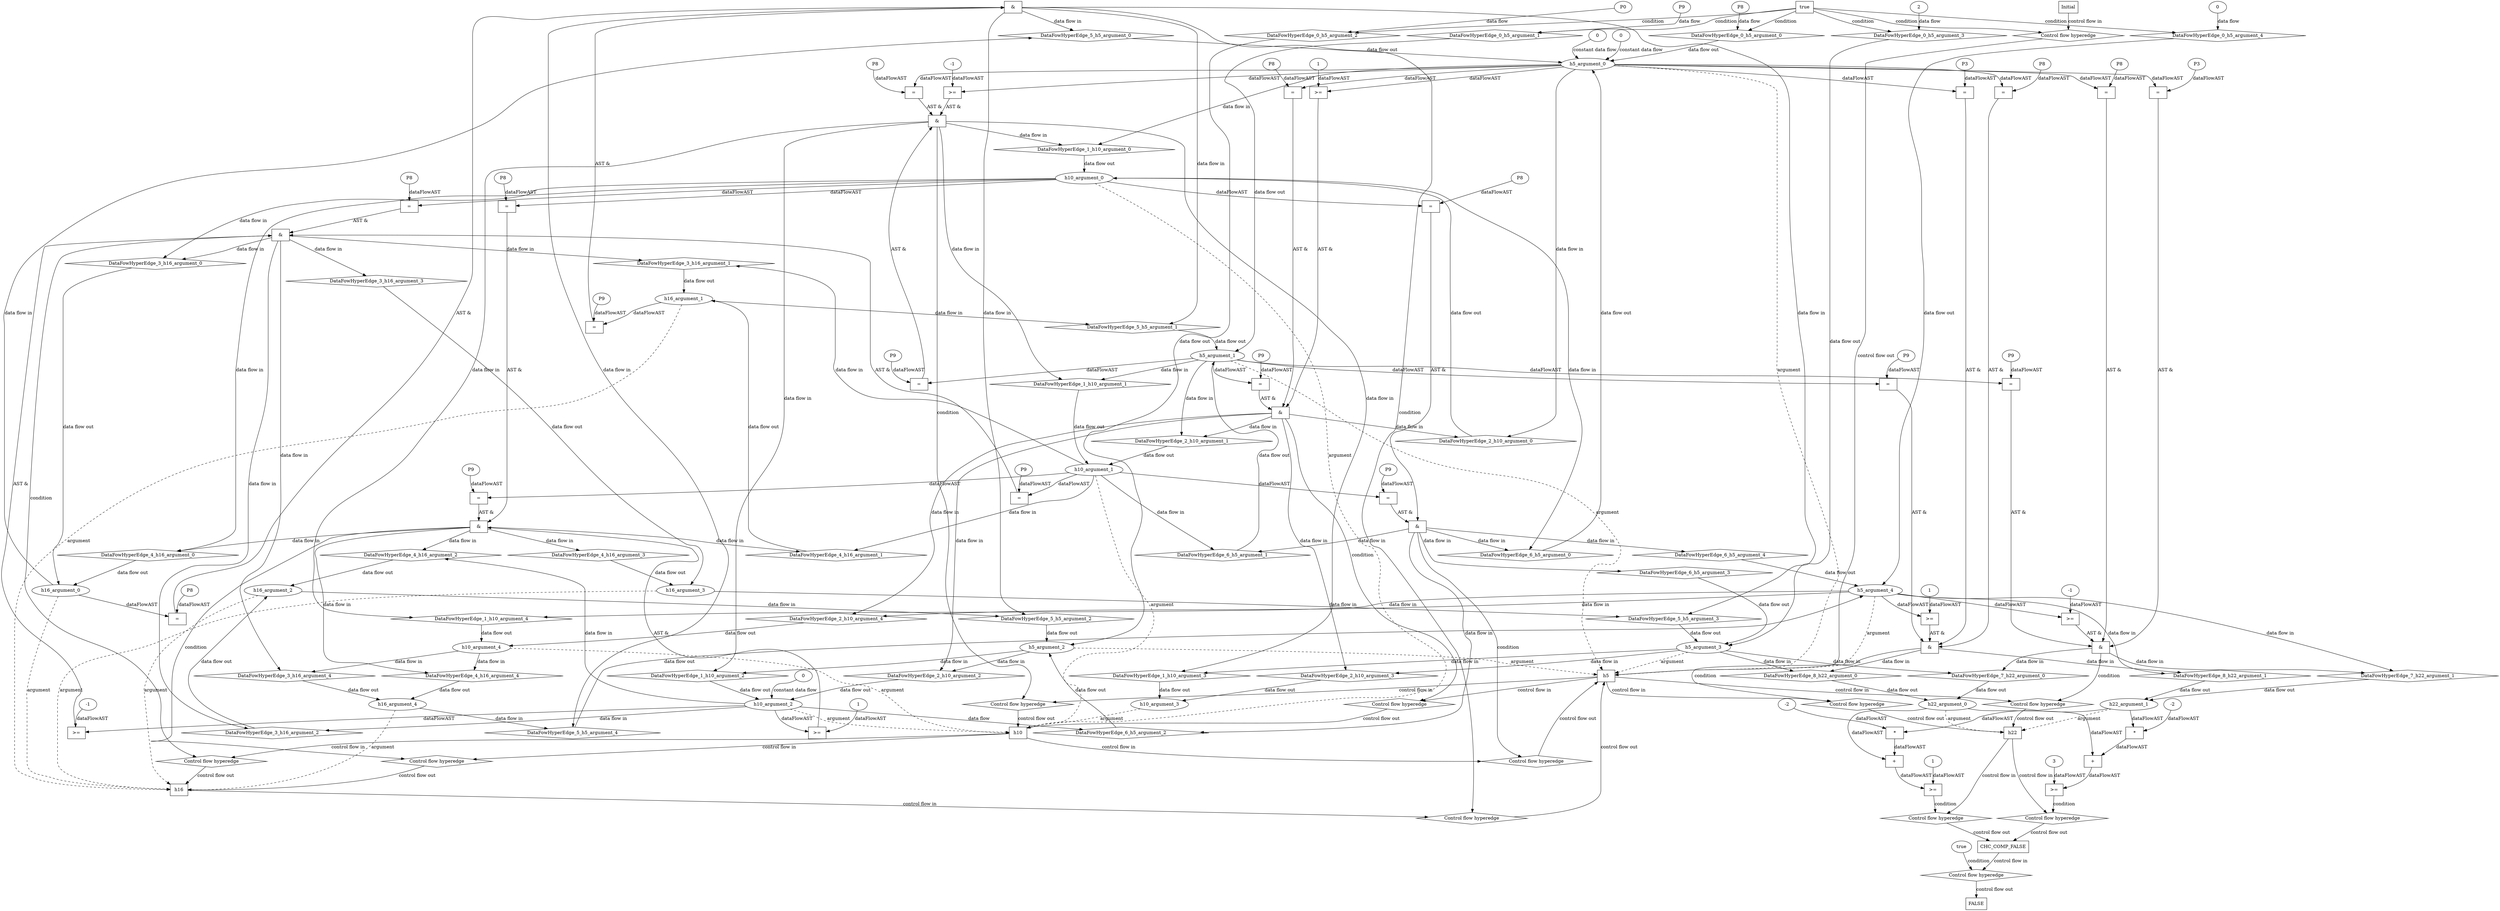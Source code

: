 digraph dag {
"CHC_COMP_FALSE" [label="CHC_COMP_FALSE" nodeName="CHC_COMP_FALSE" class=cfn  shape="rect"];
"h10" [label="h10" nodeName="h10" class=cfn  shape="rect"];
"h16" [label="h16" nodeName="h16" class=cfn  shape="rect"];
"h22" [label="h22" nodeName="h22" class=cfn  shape="rect"];
"h5" [label="h5" nodeName="h5" class=cfn  shape="rect"];
FALSE [label="FALSE" nodeName=FALSE class=cfn  shape="rect"];
Initial [label="Initial" nodeName=Initial class=cfn  shape="rect"];
ControlFowHyperEdge_0 [label="Control flow hyperedge" nodeName=ControlFowHyperEdge_0 class=controlFlowHyperEdge shape="diamond"];
"Initial" -> ControlFowHyperEdge_0 [label="control flow in"]
ControlFowHyperEdge_0 -> "h5" [label="control flow out"]
ControlFowHyperEdge_1 [label="Control flow hyperedge" nodeName=ControlFowHyperEdge_1 class=controlFlowHyperEdge shape="diamond"];
"h5" -> ControlFowHyperEdge_1 [label="control flow in"]
ControlFowHyperEdge_1 -> "h10" [label="control flow out"]
ControlFowHyperEdge_2 [label="Control flow hyperedge" nodeName=ControlFowHyperEdge_2 class=controlFlowHyperEdge shape="diamond"];
"h5" -> ControlFowHyperEdge_2 [label="control flow in"]
ControlFowHyperEdge_2 -> "h10" [label="control flow out"]
ControlFowHyperEdge_3 [label="Control flow hyperedge" nodeName=ControlFowHyperEdge_3 class=controlFlowHyperEdge shape="diamond"];
"h10" -> ControlFowHyperEdge_3 [label="control flow in"]
ControlFowHyperEdge_3 -> "h16" [label="control flow out"]
ControlFowHyperEdge_4 [label="Control flow hyperedge" nodeName=ControlFowHyperEdge_4 class=controlFlowHyperEdge shape="diamond"];
"h10" -> ControlFowHyperEdge_4 [label="control flow in"]
ControlFowHyperEdge_4 -> "h16" [label="control flow out"]
ControlFowHyperEdge_5 [label="Control flow hyperedge" nodeName=ControlFowHyperEdge_5 class=controlFlowHyperEdge shape="diamond"];
"h16" -> ControlFowHyperEdge_5 [label="control flow in"]
ControlFowHyperEdge_5 -> "h5" [label="control flow out"]
ControlFowHyperEdge_6 [label="Control flow hyperedge" nodeName=ControlFowHyperEdge_6 class=controlFlowHyperEdge shape="diamond"];
"h10" -> ControlFowHyperEdge_6 [label="control flow in"]
ControlFowHyperEdge_6 -> "h5" [label="control flow out"]
ControlFowHyperEdge_7 [label="Control flow hyperedge" nodeName=ControlFowHyperEdge_7 class=controlFlowHyperEdge shape="diamond"];
"h5" -> ControlFowHyperEdge_7 [label="control flow in"]
ControlFowHyperEdge_7 -> "h22" [label="control flow out"]
ControlFowHyperEdge_8 [label="Control flow hyperedge" nodeName=ControlFowHyperEdge_8 class=controlFlowHyperEdge shape="diamond"];
"h5" -> ControlFowHyperEdge_8 [label="control flow in"]
ControlFowHyperEdge_8 -> "h22" [label="control flow out"]
ControlFowHyperEdge_9 [label="Control flow hyperedge" nodeName=ControlFowHyperEdge_9 class=controlFlowHyperEdge shape="diamond"];
"h22" -> ControlFowHyperEdge_9 [label="control flow in"]
ControlFowHyperEdge_9 -> "CHC_COMP_FALSE" [label="control flow out"]
ControlFowHyperEdge_10 [label="Control flow hyperedge" nodeName=ControlFowHyperEdge_10 class=controlFlowHyperEdge shape="diamond"];
"h22" -> ControlFowHyperEdge_10 [label="control flow in"]
ControlFowHyperEdge_10 -> "CHC_COMP_FALSE" [label="control flow out"]
ControlFowHyperEdge_11 [label="Control flow hyperedge" nodeName=ControlFowHyperEdge_11 class=controlFlowHyperEdge shape="diamond"];
"CHC_COMP_FALSE" -> ControlFowHyperEdge_11 [label="control flow in"]
ControlFowHyperEdge_11 -> "FALSE" [label="control flow out"]
"h5_argument_0" [label="h5_argument_0" nodeName=argument0 class=argument  head="h5" shape="oval"];
"h5_argument_0" -> "h5"[label="argument" style="dashed"]
"h5_argument_1" [label="h5_argument_1" nodeName=argument1 class=argument  head="h5" shape="oval"];
"h5_argument_1" -> "h5"[label="argument" style="dashed"]
"h5_argument_2" [label="h5_argument_2" nodeName=argument2 class=argument  head="h5" shape="oval"];
"h5_argument_2" -> "h5"[label="argument" style="dashed"]
"h5_argument_3" [label="h5_argument_3" nodeName=argument3 class=argument  head="h5" shape="oval"];
"h5_argument_3" -> "h5"[label="argument" style="dashed"]
"h5_argument_4" [label="h5_argument_4" nodeName=argument4 class=argument  head="h5" shape="oval"];
"h5_argument_4" -> "h5"[label="argument" style="dashed"]
"h10_argument_0" [label="h10_argument_0" nodeName=argument0 class=argument  head="h10" shape="oval"];
"h10_argument_0" -> "h10"[label="argument" style="dashed"]
"h10_argument_1" [label="h10_argument_1" nodeName=argument1 class=argument  head="h10" shape="oval"];
"h10_argument_1" -> "h10"[label="argument" style="dashed"]
"h10_argument_2" [label="h10_argument_2" nodeName=argument2 class=argument  head="h10" shape="oval"];
"h10_argument_2" -> "h10"[label="argument" style="dashed"]
"h10_argument_3" [label="h10_argument_3" nodeName=argument3 class=argument  head="h10" shape="oval"];
"h10_argument_3" -> "h10"[label="argument" style="dashed"]
"h10_argument_4" [label="h10_argument_4" nodeName=argument4 class=argument  head="h10" shape="oval"];
"h10_argument_4" -> "h10"[label="argument" style="dashed"]
"h16_argument_0" [label="h16_argument_0" nodeName=argument0 class=argument  head="h16" shape="oval"];
"h16_argument_0" -> "h16"[label="argument" style="dashed"]
"h16_argument_1" [label="h16_argument_1" nodeName=argument1 class=argument  head="h16" shape="oval"];
"h16_argument_1" -> "h16"[label="argument" style="dashed"]
"h16_argument_2" [label="h16_argument_2" nodeName=argument2 class=argument  head="h16" shape="oval"];
"h16_argument_2" -> "h16"[label="argument" style="dashed"]
"h16_argument_3" [label="h16_argument_3" nodeName=argument3 class=argument  head="h16" shape="oval"];
"h16_argument_3" -> "h16"[label="argument" style="dashed"]
"h16_argument_4" [label="h16_argument_4" nodeName=argument4 class=argument  head="h16" shape="oval"];
"h16_argument_4" -> "h16"[label="argument" style="dashed"]
"h22_argument_0" [label="h22_argument_0" nodeName=argument0 class=argument  head="h22" shape="oval"];
"h22_argument_0" -> "h22"[label="argument" style="dashed"]
"h22_argument_1" [label="h22_argument_1" nodeName=argument1 class=argument  head="h22" shape="oval"];
"h22_argument_1" -> "h22"[label="argument" style="dashed"]

"true_0" [label="true" nodeName="true_0" class=true shape="rect"];
"true_0" -> "ControlFowHyperEdge_0" [label="condition"];
"xxxh5___Initial_0xxxdataFlow_0_node_0" [label="2" nodeName="xxxh5___Initial_0xxxdataFlow_0_node_0" class=Literal ];

"xxxh5___Initial_0xxxdataFlow_0_node_0" -> "DataFowHyperEdge_0_h5_argument_3" [label="data flow"];
"xxxh5___Initial_0xxxdataFlow1_node_0" [label="P9" nodeName="xxxh5___Initial_0xxxdataFlow1_node_0" class=Constant ];

"xxxh5___Initial_0xxxdataFlow1_node_0" -> "DataFowHyperEdge_0_h5_argument_1" [label="data flow"];
"xxxh5___Initial_0xxxdataFlow2_node_0" [label="P8" nodeName="xxxh5___Initial_0xxxdataFlow2_node_0" class=Constant ];

"xxxh5___Initial_0xxxdataFlow2_node_0" -> "DataFowHyperEdge_0_h5_argument_0" [label="data flow"];
"xxxh5___Initial_0xxxdataFlow3_node_0" [label="0" nodeName="xxxh5___Initial_0xxxdataFlow3_node_0" class=Literal ];

"xxxh5___Initial_0xxxdataFlow3_node_0" -> "DataFowHyperEdge_0_h5_argument_4" [label="data flow"];
"xxxh5___Initial_0xxxdataFlow4_node_0" [label="P0" nodeName="xxxh5___Initial_0xxxdataFlow4_node_0" class=Constant ];

"xxxh5___Initial_0xxxdataFlow4_node_0" -> "DataFowHyperEdge_0_h5_argument_2" [label="data flow"];
"xxxh10___h5_1xxx_and" [label="&" nodeName="xxxh10___h5_1xxx_and" class=Operator shape="rect"];
"xxxh10___h5_1xxxguard_0_node_0" [label=">=" nodeName="xxxh10___h5_1xxxguard_0_node_0" class=Operator  shape="rect"];
"xxxh10___h5_1xxxguard_0_node_1" [label="-1" nodeName="xxxh10___h5_1xxxguard_0_node_1" class=Literal ];
"xxxh10___h5_1xxxguard_0_node_1" -> "xxxh10___h5_1xxxguard_0_node_0"[label="dataFlowAST"]
"h5_argument_0" -> "xxxh10___h5_1xxxguard_0_node_0"[label="dataFlowAST"]

"xxxh10___h5_1xxxguard_0_node_0" -> "xxxh10___h5_1xxx_and" [label="AST &"];
"xxxh10___h5_1xxxguard1_node_0" [label="=" nodeName="xxxh10___h5_1xxxguard1_node_0" class=Operator  shape="rect"];
"xxxh10___h5_1xxxguard1_node_1" [label="P8" nodeName="xxxh10___h5_1xxxguard1_node_1" class=Constant ];
"xxxh10___h5_1xxxguard1_node_1" -> "xxxh10___h5_1xxxguard1_node_0"[label="dataFlowAST"]
"h5_argument_0" -> "xxxh10___h5_1xxxguard1_node_0"[label="dataFlowAST"]

"xxxh10___h5_1xxxguard1_node_0" -> "xxxh10___h5_1xxx_and" [label="AST &"];
"xxxh10___h5_1xxxguard2_node_0" [label="=" nodeName="xxxh10___h5_1xxxguard2_node_0" class=Operator  shape="rect"];
"xxxh10___h5_1xxxguard2_node_1" [label="P9" nodeName="xxxh10___h5_1xxxguard2_node_1" class=Constant ];
"xxxh10___h5_1xxxguard2_node_1" -> "xxxh10___h5_1xxxguard2_node_0"[label="dataFlowAST"]
"h5_argument_1" -> "xxxh10___h5_1xxxguard2_node_0"[label="dataFlowAST"]

"xxxh10___h5_1xxxguard2_node_0" -> "xxxh10___h5_1xxx_and" [label="AST &"];
"xxxh10___h5_1xxx_and" -> "ControlFowHyperEdge_1" [label="condition"];
"xxxh10___h5_2xxx_and" [label="&" nodeName="xxxh10___h5_2xxx_and" class=Operator shape="rect"];
"xxxh10___h5_2xxxguard_0_node_0" [label=">=" nodeName="xxxh10___h5_2xxxguard_0_node_0" class=Operator  shape="rect"];
"xxxh10___h5_2xxxguard_0_node_2" [label="1" nodeName="xxxh10___h5_2xxxguard_0_node_2" class=Literal ];
"h5_argument_0" -> "xxxh10___h5_2xxxguard_0_node_0"[label="dataFlowAST"]
"xxxh10___h5_2xxxguard_0_node_2" -> "xxxh10___h5_2xxxguard_0_node_0"[label="dataFlowAST"]

"xxxh10___h5_2xxxguard_0_node_0" -> "xxxh10___h5_2xxx_and" [label="AST &"];
"xxxh10___h5_2xxxguard1_node_0" [label="=" nodeName="xxxh10___h5_2xxxguard1_node_0" class=Operator  shape="rect"];
"xxxh10___h5_2xxxguard1_node_1" [label="P8" nodeName="xxxh10___h5_2xxxguard1_node_1" class=Constant ];
"xxxh10___h5_2xxxguard1_node_1" -> "xxxh10___h5_2xxxguard1_node_0"[label="dataFlowAST"]
"h5_argument_0" -> "xxxh10___h5_2xxxguard1_node_0"[label="dataFlowAST"]

"xxxh10___h5_2xxxguard1_node_0" -> "xxxh10___h5_2xxx_and" [label="AST &"];
"xxxh10___h5_2xxxguard2_node_0" [label="=" nodeName="xxxh10___h5_2xxxguard2_node_0" class=Operator  shape="rect"];
"xxxh10___h5_2xxxguard2_node_1" [label="P9" nodeName="xxxh10___h5_2xxxguard2_node_1" class=Constant ];
"xxxh10___h5_2xxxguard2_node_1" -> "xxxh10___h5_2xxxguard2_node_0"[label="dataFlowAST"]
"h5_argument_1" -> "xxxh10___h5_2xxxguard2_node_0"[label="dataFlowAST"]

"xxxh10___h5_2xxxguard2_node_0" -> "xxxh10___h5_2xxx_and" [label="AST &"];
"xxxh10___h5_2xxx_and" -> "ControlFowHyperEdge_2" [label="condition"];
"xxxh16___h10_3xxx_and" [label="&" nodeName="xxxh16___h10_3xxx_and" class=Operator shape="rect"];
"xxxh16___h10_3xxxguard_0_node_0" [label=">=" nodeName="xxxh16___h10_3xxxguard_0_node_0" class=Operator  shape="rect"];
"xxxh16___h10_3xxxguard_0_node_1" [label="-1" nodeName="xxxh16___h10_3xxxguard_0_node_1" class=Literal ];
"xxxh16___h10_3xxxguard_0_node_1" -> "xxxh16___h10_3xxxguard_0_node_0"[label="dataFlowAST"]
"h10_argument_2" -> "xxxh16___h10_3xxxguard_0_node_0"[label="dataFlowAST"]

"xxxh16___h10_3xxxguard_0_node_0" -> "xxxh16___h10_3xxx_and" [label="AST &"];
"xxxh16___h10_3xxxguard1_node_0" [label="=" nodeName="xxxh16___h10_3xxxguard1_node_0" class=Operator  shape="rect"];
"xxxh16___h10_3xxxguard1_node_1" [label="P8" nodeName="xxxh16___h10_3xxxguard1_node_1" class=Constant ];
"xxxh16___h10_3xxxguard1_node_1" -> "xxxh16___h10_3xxxguard1_node_0"[label="dataFlowAST"]
"h10_argument_0" -> "xxxh16___h10_3xxxguard1_node_0"[label="dataFlowAST"]

"xxxh16___h10_3xxxguard1_node_0" -> "xxxh16___h10_3xxx_and" [label="AST &"];
"xxxh16___h10_3xxxguard2_node_0" [label="=" nodeName="xxxh16___h10_3xxxguard2_node_0" class=Operator  shape="rect"];
"xxxh16___h10_3xxxguard2_node_1" [label="P9" nodeName="xxxh16___h10_3xxxguard2_node_1" class=Constant ];
"xxxh16___h10_3xxxguard2_node_1" -> "xxxh16___h10_3xxxguard2_node_0"[label="dataFlowAST"]
"h10_argument_1" -> "xxxh16___h10_3xxxguard2_node_0"[label="dataFlowAST"]

"xxxh16___h10_3xxxguard2_node_0" -> "xxxh16___h10_3xxx_and" [label="AST &"];
"xxxh16___h10_3xxx_and" -> "ControlFowHyperEdge_3" [label="condition"];
"xxxh16___h10_4xxx_and" [label="&" nodeName="xxxh16___h10_4xxx_and" class=Operator shape="rect"];
"xxxh16___h10_4xxxguard_0_node_0" [label=">=" nodeName="xxxh16___h10_4xxxguard_0_node_0" class=Operator  shape="rect"];
"xxxh16___h10_4xxxguard_0_node_2" [label="1" nodeName="xxxh16___h10_4xxxguard_0_node_2" class=Literal ];
"h10_argument_2" -> "xxxh16___h10_4xxxguard_0_node_0"[label="dataFlowAST"]
"xxxh16___h10_4xxxguard_0_node_2" -> "xxxh16___h10_4xxxguard_0_node_0"[label="dataFlowAST"]

"xxxh16___h10_4xxxguard_0_node_0" -> "xxxh16___h10_4xxx_and" [label="AST &"];
"xxxh16___h10_4xxxguard1_node_0" [label="=" nodeName="xxxh16___h10_4xxxguard1_node_0" class=Operator  shape="rect"];
"xxxh16___h10_4xxxguard1_node_1" [label="P8" nodeName="xxxh16___h10_4xxxguard1_node_1" class=Constant ];
"xxxh16___h10_4xxxguard1_node_1" -> "xxxh16___h10_4xxxguard1_node_0"[label="dataFlowAST"]
"h10_argument_0" -> "xxxh16___h10_4xxxguard1_node_0"[label="dataFlowAST"]

"xxxh16___h10_4xxxguard1_node_0" -> "xxxh16___h10_4xxx_and" [label="AST &"];
"xxxh16___h10_4xxxguard2_node_0" [label="=" nodeName="xxxh16___h10_4xxxguard2_node_0" class=Operator  shape="rect"];
"xxxh16___h10_4xxxguard2_node_1" [label="P9" nodeName="xxxh16___h10_4xxxguard2_node_1" class=Constant ];
"xxxh16___h10_4xxxguard2_node_1" -> "xxxh16___h10_4xxxguard2_node_0"[label="dataFlowAST"]
"h10_argument_1" -> "xxxh16___h10_4xxxguard2_node_0"[label="dataFlowAST"]

"xxxh16___h10_4xxxguard2_node_0" -> "xxxh16___h10_4xxx_and" [label="AST &"];
"xxxh16___h10_4xxx_and" -> "ControlFowHyperEdge_4" [label="condition"];
"xxxh5___h16_5xxx_and" [label="&" nodeName="xxxh5___h16_5xxx_and" class=Operator shape="rect"];
"xxxh5___h16_5xxxguard_0_node_0" [label="=" nodeName="xxxh5___h16_5xxxguard_0_node_0" class=Operator  shape="rect"];
"xxxh5___h16_5xxxguard_0_node_1" [label="P8" nodeName="xxxh5___h16_5xxxguard_0_node_1" class=Constant ];
"xxxh5___h16_5xxxguard_0_node_1" -> "xxxh5___h16_5xxxguard_0_node_0"[label="dataFlowAST"]
"h16_argument_0" -> "xxxh5___h16_5xxxguard_0_node_0"[label="dataFlowAST"]

"xxxh5___h16_5xxxguard_0_node_0" -> "xxxh5___h16_5xxx_and" [label="AST &"];
"xxxh5___h16_5xxxguard1_node_0" [label="=" nodeName="xxxh5___h16_5xxxguard1_node_0" class=Operator  shape="rect"];
"xxxh5___h16_5xxxguard1_node_1" [label="P9" nodeName="xxxh5___h16_5xxxguard1_node_1" class=Constant ];
"xxxh5___h16_5xxxguard1_node_1" -> "xxxh5___h16_5xxxguard1_node_0"[label="dataFlowAST"]
"h16_argument_1" -> "xxxh5___h16_5xxxguard1_node_0"[label="dataFlowAST"]

"xxxh5___h16_5xxxguard1_node_0" -> "xxxh5___h16_5xxx_and" [label="AST &"];
"xxxh5___h16_5xxx_and" -> "ControlFowHyperEdge_5" [label="condition"];
"xxxh5___h10_6xxx_and" [label="&" nodeName="xxxh5___h10_6xxx_and" class=Operator shape="rect"];
"xxxh5___h10_6xxxguard_0_node_0" [label="=" nodeName="xxxh5___h10_6xxxguard_0_node_0" class=Operator  shape="rect"];
"xxxh5___h10_6xxxguard_0_node_1" [label="P8" nodeName="xxxh5___h10_6xxxguard_0_node_1" class=Constant ];
"xxxh5___h10_6xxxguard_0_node_1" -> "xxxh5___h10_6xxxguard_0_node_0"[label="dataFlowAST"]
"h10_argument_0" -> "xxxh5___h10_6xxxguard_0_node_0"[label="dataFlowAST"]

"xxxh5___h10_6xxxguard_0_node_0" -> "xxxh5___h10_6xxx_and" [label="AST &"];
"xxxh5___h10_6xxxguard1_node_0" [label="=" nodeName="xxxh5___h10_6xxxguard1_node_0" class=Operator  shape="rect"];
"xxxh5___h10_6xxxguard1_node_1" [label="P9" nodeName="xxxh5___h10_6xxxguard1_node_1" class=Constant ];
"xxxh5___h10_6xxxguard1_node_1" -> "xxxh5___h10_6xxxguard1_node_0"[label="dataFlowAST"]
"h10_argument_1" -> "xxxh5___h10_6xxxguard1_node_0"[label="dataFlowAST"]

"xxxh5___h10_6xxxguard1_node_0" -> "xxxh5___h10_6xxx_and" [label="AST &"];
"xxxh5___h10_6xxx_and" -> "ControlFowHyperEdge_6" [label="condition"];

"h10_argument_2" -> "DataFowHyperEdge_6_h5_argument_2" [label="data flow"];
"xxxh22___h5_7xxx_and" [label="&" nodeName="xxxh22___h5_7xxx_and" class=Operator shape="rect"];
"xxxh22___h5_7xxxguard_0_node_0" [label=">=" nodeName="xxxh22___h5_7xxxguard_0_node_0" class=Operator  shape="rect"];
"xxxh22___h5_7xxxguard_0_node_1" [label="-1" nodeName="xxxh22___h5_7xxxguard_0_node_1" class=Literal ];
"xxxh22___h5_7xxxguard_0_node_1" -> "xxxh22___h5_7xxxguard_0_node_0"[label="dataFlowAST"]
"h5_argument_4" -> "xxxh22___h5_7xxxguard_0_node_0"[label="dataFlowAST"]

"xxxh22___h5_7xxxguard_0_node_0" -> "xxxh22___h5_7xxx_and" [label="AST &"];
"xxxh22___h5_7xxxguard1_node_0" [label="=" nodeName="xxxh22___h5_7xxxguard1_node_0" class=Operator  shape="rect"];
"xxxh22___h5_7xxxguard1_node_1" [label="P8" nodeName="xxxh22___h5_7xxxguard1_node_1" class=Constant ];
"xxxh22___h5_7xxxguard1_node_1" -> "xxxh22___h5_7xxxguard1_node_0"[label="dataFlowAST"]
"h5_argument_0" -> "xxxh22___h5_7xxxguard1_node_0"[label="dataFlowAST"]

"xxxh22___h5_7xxxguard1_node_0" -> "xxxh22___h5_7xxx_and" [label="AST &"];
"xxxh22___h5_7xxxguard2_node_0" [label="=" nodeName="xxxh22___h5_7xxxguard2_node_0" class=Operator  shape="rect"];
"xxxh22___h5_7xxxguard2_node_2" [label="P3" nodeName="xxxh22___h5_7xxxguard2_node_2" class=Constant ];
"h5_argument_0" -> "xxxh22___h5_7xxxguard2_node_0"[label="dataFlowAST"]
"xxxh22___h5_7xxxguard2_node_2" -> "xxxh22___h5_7xxxguard2_node_0"[label="dataFlowAST"]

"xxxh22___h5_7xxxguard2_node_0" -> "xxxh22___h5_7xxx_and" [label="AST &"];
"xxxh22___h5_7xxxguard3_node_0" [label="=" nodeName="xxxh22___h5_7xxxguard3_node_0" class=Operator  shape="rect"];
"xxxh22___h5_7xxxguard3_node_1" [label="P9" nodeName="xxxh22___h5_7xxxguard3_node_1" class=Constant ];
"xxxh22___h5_7xxxguard3_node_1" -> "xxxh22___h5_7xxxguard3_node_0"[label="dataFlowAST"]
"h5_argument_1" -> "xxxh22___h5_7xxxguard3_node_0"[label="dataFlowAST"]

"xxxh22___h5_7xxxguard3_node_0" -> "xxxh22___h5_7xxx_and" [label="AST &"];
"xxxh22___h5_7xxx_and" -> "ControlFowHyperEdge_7" [label="condition"];
"xxxh22___h5_8xxx_and" [label="&" nodeName="xxxh22___h5_8xxx_and" class=Operator shape="rect"];
"xxxh22___h5_8xxxguard_0_node_0" [label=">=" nodeName="xxxh22___h5_8xxxguard_0_node_0" class=Operator  shape="rect"];
"xxxh22___h5_8xxxguard_0_node_2" [label="1" nodeName="xxxh22___h5_8xxxguard_0_node_2" class=Literal ];
"h5_argument_4" -> "xxxh22___h5_8xxxguard_0_node_0"[label="dataFlowAST"]
"xxxh22___h5_8xxxguard_0_node_2" -> "xxxh22___h5_8xxxguard_0_node_0"[label="dataFlowAST"]

"xxxh22___h5_8xxxguard_0_node_0" -> "xxxh22___h5_8xxx_and" [label="AST &"];
"xxxh22___h5_8xxxguard1_node_0" [label="=" nodeName="xxxh22___h5_8xxxguard1_node_0" class=Operator  shape="rect"];
"xxxh22___h5_8xxxguard1_node_1" [label="P8" nodeName="xxxh22___h5_8xxxguard1_node_1" class=Constant ];
"xxxh22___h5_8xxxguard1_node_1" -> "xxxh22___h5_8xxxguard1_node_0"[label="dataFlowAST"]
"h5_argument_0" -> "xxxh22___h5_8xxxguard1_node_0"[label="dataFlowAST"]

"xxxh22___h5_8xxxguard1_node_0" -> "xxxh22___h5_8xxx_and" [label="AST &"];
"xxxh22___h5_8xxxguard2_node_0" [label="=" nodeName="xxxh22___h5_8xxxguard2_node_0" class=Operator  shape="rect"];
"xxxh22___h5_8xxxguard2_node_2" [label="P3" nodeName="xxxh22___h5_8xxxguard2_node_2" class=Constant ];
"h5_argument_0" -> "xxxh22___h5_8xxxguard2_node_0"[label="dataFlowAST"]
"xxxh22___h5_8xxxguard2_node_2" -> "xxxh22___h5_8xxxguard2_node_0"[label="dataFlowAST"]

"xxxh22___h5_8xxxguard2_node_0" -> "xxxh22___h5_8xxx_and" [label="AST &"];
"xxxh22___h5_8xxxguard3_node_0" [label="=" nodeName="xxxh22___h5_8xxxguard3_node_0" class=Operator  shape="rect"];
"xxxh22___h5_8xxxguard3_node_1" [label="P9" nodeName="xxxh22___h5_8xxxguard3_node_1" class=Constant ];
"xxxh22___h5_8xxxguard3_node_1" -> "xxxh22___h5_8xxxguard3_node_0"[label="dataFlowAST"]
"h5_argument_1" -> "xxxh22___h5_8xxxguard3_node_0"[label="dataFlowAST"]

"xxxh22___h5_8xxxguard3_node_0" -> "xxxh22___h5_8xxx_and" [label="AST &"];
"xxxh22___h5_8xxx_and" -> "ControlFowHyperEdge_8" [label="condition"];
"xxxCHC_COMP_FALSE___h22_9xxxguard_0_node_0" [label=">=" nodeName="xxxCHC_COMP_FALSE___h22_9xxxguard_0_node_0" class=Operator  shape="rect"];
"xxxCHC_COMP_FALSE___h22_9xxxguard_0_node_1" [label="1" nodeName="xxxCHC_COMP_FALSE___h22_9xxxguard_0_node_1" class=Literal ];
"xxxCHC_COMP_FALSE___h22_9xxxguard_0_node_2" [label="+" nodeName="xxxCHC_COMP_FALSE___h22_9xxxguard_0_node_2" class= Operator shape="rect"];
"xxxCHC_COMP_FALSE___h22_9xxxguard_0_node_4" [label="*" nodeName="xxxCHC_COMP_FALSE___h22_9xxxguard_0_node_4" class=Operator  shape="rect"];
"xxxCHC_COMP_FALSE___h22_9xxxguard_0_node_5" [label="-2" nodeName="xxxCHC_COMP_FALSE___h22_9xxxguard_0_node_5" class=Coeff ];
"xxxCHC_COMP_FALSE___h22_9xxxguard_0_node_1" -> "xxxCHC_COMP_FALSE___h22_9xxxguard_0_node_0"[label="dataFlowAST"]
"xxxCHC_COMP_FALSE___h22_9xxxguard_0_node_2" -> "xxxCHC_COMP_FALSE___h22_9xxxguard_0_node_0"[label="dataFlowAST"]
"h22_argument_0" -> "xxxCHC_COMP_FALSE___h22_9xxxguard_0_node_2"[label="dataFlowAST"]
"xxxCHC_COMP_FALSE___h22_9xxxguard_0_node_4" -> "xxxCHC_COMP_FALSE___h22_9xxxguard_0_node_2"[label="dataFlowAST"]
"h22_argument_1" -> "xxxCHC_COMP_FALSE___h22_9xxxguard_0_node_4"[label="dataFlowAST"]
"xxxCHC_COMP_FALSE___h22_9xxxguard_0_node_5" -> "xxxCHC_COMP_FALSE___h22_9xxxguard_0_node_4"[label="dataFlowAST"]

"xxxCHC_COMP_FALSE___h22_9xxxguard_0_node_0" -> "ControlFowHyperEdge_9" [label="condition"];
"xxxCHC_COMP_FALSE___h22_10xxxguard_0_node_0" [label=">=" nodeName="xxxCHC_COMP_FALSE___h22_10xxxguard_0_node_0" class=Operator  shape="rect"];
"xxxCHC_COMP_FALSE___h22_10xxxguard_0_node_1" [label="+" nodeName="xxxCHC_COMP_FALSE___h22_10xxxguard_0_node_1" class= Operator shape="rect"];
"xxxCHC_COMP_FALSE___h22_10xxxguard_0_node_3" [label="*" nodeName="xxxCHC_COMP_FALSE___h22_10xxxguard_0_node_3" class=Operator  shape="rect"];
"xxxCHC_COMP_FALSE___h22_10xxxguard_0_node_4" [label="-2" nodeName="xxxCHC_COMP_FALSE___h22_10xxxguard_0_node_4" class=Coeff ];
"xxxCHC_COMP_FALSE___h22_10xxxguard_0_node_6" [label="3" nodeName="xxxCHC_COMP_FALSE___h22_10xxxguard_0_node_6" class=Literal ];
"xxxCHC_COMP_FALSE___h22_10xxxguard_0_node_1" -> "xxxCHC_COMP_FALSE___h22_10xxxguard_0_node_0"[label="dataFlowAST"]
"xxxCHC_COMP_FALSE___h22_10xxxguard_0_node_6" -> "xxxCHC_COMP_FALSE___h22_10xxxguard_0_node_0"[label="dataFlowAST"]
"h22_argument_0" -> "xxxCHC_COMP_FALSE___h22_10xxxguard_0_node_1"[label="dataFlowAST"]
"xxxCHC_COMP_FALSE___h22_10xxxguard_0_node_3" -> "xxxCHC_COMP_FALSE___h22_10xxxguard_0_node_1"[label="dataFlowAST"]
"h22_argument_1" -> "xxxCHC_COMP_FALSE___h22_10xxxguard_0_node_3"[label="dataFlowAST"]
"xxxCHC_COMP_FALSE___h22_10xxxguard_0_node_4" -> "xxxCHC_COMP_FALSE___h22_10xxxguard_0_node_3"[label="dataFlowAST"]

"xxxCHC_COMP_FALSE___h22_10xxxguard_0_node_0" -> "ControlFowHyperEdge_10" [label="condition"];
"xxxFALSE___CHC_COMP_FALSE_11xxxguard_0_node_0" [label="true" nodeName="xxxFALSE___CHC_COMP_FALSE_11xxxguard_0_node_0" class=BoolValue ];

"xxxFALSE___CHC_COMP_FALSE_11xxxguard_0_node_0" -> "ControlFowHyperEdge_11" [label="condition"];
"DataFowHyperEdge_0_h5_argument_0" [label="DataFowHyperEdge_0_h5_argument_0" nodeName="DataFowHyperEdge_0_h5_argument_0" class=DataFlowHyperedge shape="diamond"];
"DataFowHyperEdge_0_h5_argument_0" -> "h5_argument_0"[label="data flow out"]
"true_0" -> "DataFowHyperEdge_0_h5_argument_0" [label="condition"];
"DataFowHyperEdge_0_h5_argument_1" [label="DataFowHyperEdge_0_h5_argument_1" nodeName="DataFowHyperEdge_0_h5_argument_1" class=DataFlowHyperedge shape="diamond"];
"DataFowHyperEdge_0_h5_argument_1" -> "h5_argument_1"[label="data flow out"]
"true_0" -> "DataFowHyperEdge_0_h5_argument_1" [label="condition"];
"DataFowHyperEdge_0_h5_argument_2" [label="DataFowHyperEdge_0_h5_argument_2" nodeName="DataFowHyperEdge_0_h5_argument_2" class=DataFlowHyperedge shape="diamond"];
"DataFowHyperEdge_0_h5_argument_2" -> "h5_argument_2"[label="data flow out"]
"true_0" -> "DataFowHyperEdge_0_h5_argument_2" [label="condition"];
"DataFowHyperEdge_0_h5_argument_3" [label="DataFowHyperEdge_0_h5_argument_3" nodeName="DataFowHyperEdge_0_h5_argument_3" class=DataFlowHyperedge shape="diamond"];
"DataFowHyperEdge_0_h5_argument_3" -> "h5_argument_3"[label="data flow out"]
"true_0" -> "DataFowHyperEdge_0_h5_argument_3" [label="condition"];
"DataFowHyperEdge_0_h5_argument_4" [label="DataFowHyperEdge_0_h5_argument_4" nodeName="DataFowHyperEdge_0_h5_argument_4" class=DataFlowHyperedge shape="diamond"];
"DataFowHyperEdge_0_h5_argument_4" -> "h5_argument_4"[label="data flow out"]
"true_0" -> "DataFowHyperEdge_0_h5_argument_4" [label="condition"];
"DataFowHyperEdge_1_h10_argument_0" [label="DataFowHyperEdge_1_h10_argument_0" nodeName="DataFowHyperEdge_1_h10_argument_0" class=DataFlowHyperedge shape="diamond"];
"DataFowHyperEdge_1_h10_argument_0" -> "h10_argument_0"[label="data flow out"]
"xxxh10___h5_1xxx_and" -> "DataFowHyperEdge_1_h10_argument_0"[label="data flow in"]
"DataFowHyperEdge_1_h10_argument_1" [label="DataFowHyperEdge_1_h10_argument_1" nodeName="DataFowHyperEdge_1_h10_argument_1" class=DataFlowHyperedge shape="diamond"];
"DataFowHyperEdge_1_h10_argument_1" -> "h10_argument_1"[label="data flow out"]
"xxxh10___h5_1xxx_and" -> "DataFowHyperEdge_1_h10_argument_1"[label="data flow in"]
"DataFowHyperEdge_1_h10_argument_2" [label="DataFowHyperEdge_1_h10_argument_2" nodeName="DataFowHyperEdge_1_h10_argument_2" class=DataFlowHyperedge shape="diamond"];
"DataFowHyperEdge_1_h10_argument_2" -> "h10_argument_2"[label="data flow out"]
"xxxh10___h5_1xxx_and" -> "DataFowHyperEdge_1_h10_argument_2"[label="data flow in"]
"DataFowHyperEdge_1_h10_argument_3" [label="DataFowHyperEdge_1_h10_argument_3" nodeName="DataFowHyperEdge_1_h10_argument_3" class=DataFlowHyperedge shape="diamond"];
"DataFowHyperEdge_1_h10_argument_3" -> "h10_argument_3"[label="data flow out"]
"xxxh10___h5_1xxx_and" -> "DataFowHyperEdge_1_h10_argument_3"[label="data flow in"]
"DataFowHyperEdge_1_h10_argument_4" [label="DataFowHyperEdge_1_h10_argument_4" nodeName="DataFowHyperEdge_1_h10_argument_4" class=DataFlowHyperedge shape="diamond"];
"DataFowHyperEdge_1_h10_argument_4" -> "h10_argument_4"[label="data flow out"]
"xxxh10___h5_1xxx_and" -> "DataFowHyperEdge_1_h10_argument_4"[label="data flow in"]
"DataFowHyperEdge_2_h10_argument_0" [label="DataFowHyperEdge_2_h10_argument_0" nodeName="DataFowHyperEdge_2_h10_argument_0" class=DataFlowHyperedge shape="diamond"];
"DataFowHyperEdge_2_h10_argument_0" -> "h10_argument_0"[label="data flow out"]
"xxxh10___h5_2xxx_and" -> "DataFowHyperEdge_2_h10_argument_0"[label="data flow in"]
"DataFowHyperEdge_2_h10_argument_1" [label="DataFowHyperEdge_2_h10_argument_1" nodeName="DataFowHyperEdge_2_h10_argument_1" class=DataFlowHyperedge shape="diamond"];
"DataFowHyperEdge_2_h10_argument_1" -> "h10_argument_1"[label="data flow out"]
"xxxh10___h5_2xxx_and" -> "DataFowHyperEdge_2_h10_argument_1"[label="data flow in"]
"DataFowHyperEdge_2_h10_argument_2" [label="DataFowHyperEdge_2_h10_argument_2" nodeName="DataFowHyperEdge_2_h10_argument_2" class=DataFlowHyperedge shape="diamond"];
"DataFowHyperEdge_2_h10_argument_2" -> "h10_argument_2"[label="data flow out"]
"xxxh10___h5_2xxx_and" -> "DataFowHyperEdge_2_h10_argument_2"[label="data flow in"]
"DataFowHyperEdge_2_h10_argument_3" [label="DataFowHyperEdge_2_h10_argument_3" nodeName="DataFowHyperEdge_2_h10_argument_3" class=DataFlowHyperedge shape="diamond"];
"DataFowHyperEdge_2_h10_argument_3" -> "h10_argument_3"[label="data flow out"]
"xxxh10___h5_2xxx_and" -> "DataFowHyperEdge_2_h10_argument_3"[label="data flow in"]
"DataFowHyperEdge_2_h10_argument_4" [label="DataFowHyperEdge_2_h10_argument_4" nodeName="DataFowHyperEdge_2_h10_argument_4" class=DataFlowHyperedge shape="diamond"];
"DataFowHyperEdge_2_h10_argument_4" -> "h10_argument_4"[label="data flow out"]
"xxxh10___h5_2xxx_and" -> "DataFowHyperEdge_2_h10_argument_4"[label="data flow in"]
"DataFowHyperEdge_3_h16_argument_0" [label="DataFowHyperEdge_3_h16_argument_0" nodeName="DataFowHyperEdge_3_h16_argument_0" class=DataFlowHyperedge shape="diamond"];
"DataFowHyperEdge_3_h16_argument_0" -> "h16_argument_0"[label="data flow out"]
"xxxh16___h10_3xxx_and" -> "DataFowHyperEdge_3_h16_argument_0"[label="data flow in"]
"DataFowHyperEdge_3_h16_argument_1" [label="DataFowHyperEdge_3_h16_argument_1" nodeName="DataFowHyperEdge_3_h16_argument_1" class=DataFlowHyperedge shape="diamond"];
"DataFowHyperEdge_3_h16_argument_1" -> "h16_argument_1"[label="data flow out"]
"xxxh16___h10_3xxx_and" -> "DataFowHyperEdge_3_h16_argument_1"[label="data flow in"]
"DataFowHyperEdge_3_h16_argument_2" [label="DataFowHyperEdge_3_h16_argument_2" nodeName="DataFowHyperEdge_3_h16_argument_2" class=DataFlowHyperedge shape="diamond"];
"DataFowHyperEdge_3_h16_argument_2" -> "h16_argument_2"[label="data flow out"]
"xxxh16___h10_3xxx_and" -> "DataFowHyperEdge_3_h16_argument_2"[label="data flow in"]
"DataFowHyperEdge_3_h16_argument_3" [label="DataFowHyperEdge_3_h16_argument_3" nodeName="DataFowHyperEdge_3_h16_argument_3" class=DataFlowHyperedge shape="diamond"];
"DataFowHyperEdge_3_h16_argument_3" -> "h16_argument_3"[label="data flow out"]
"xxxh16___h10_3xxx_and" -> "DataFowHyperEdge_3_h16_argument_3"[label="data flow in"]
"DataFowHyperEdge_3_h16_argument_4" [label="DataFowHyperEdge_3_h16_argument_4" nodeName="DataFowHyperEdge_3_h16_argument_4" class=DataFlowHyperedge shape="diamond"];
"DataFowHyperEdge_3_h16_argument_4" -> "h16_argument_4"[label="data flow out"]
"xxxh16___h10_3xxx_and" -> "DataFowHyperEdge_3_h16_argument_4"[label="data flow in"]
"DataFowHyperEdge_4_h16_argument_0" [label="DataFowHyperEdge_4_h16_argument_0" nodeName="DataFowHyperEdge_4_h16_argument_0" class=DataFlowHyperedge shape="diamond"];
"DataFowHyperEdge_4_h16_argument_0" -> "h16_argument_0"[label="data flow out"]
"xxxh16___h10_4xxx_and" -> "DataFowHyperEdge_4_h16_argument_0"[label="data flow in"]
"DataFowHyperEdge_4_h16_argument_1" [label="DataFowHyperEdge_4_h16_argument_1" nodeName="DataFowHyperEdge_4_h16_argument_1" class=DataFlowHyperedge shape="diamond"];
"DataFowHyperEdge_4_h16_argument_1" -> "h16_argument_1"[label="data flow out"]
"xxxh16___h10_4xxx_and" -> "DataFowHyperEdge_4_h16_argument_1"[label="data flow in"]
"DataFowHyperEdge_4_h16_argument_2" [label="DataFowHyperEdge_4_h16_argument_2" nodeName="DataFowHyperEdge_4_h16_argument_2" class=DataFlowHyperedge shape="diamond"];
"DataFowHyperEdge_4_h16_argument_2" -> "h16_argument_2"[label="data flow out"]
"xxxh16___h10_4xxx_and" -> "DataFowHyperEdge_4_h16_argument_2"[label="data flow in"]
"DataFowHyperEdge_4_h16_argument_3" [label="DataFowHyperEdge_4_h16_argument_3" nodeName="DataFowHyperEdge_4_h16_argument_3" class=DataFlowHyperedge shape="diamond"];
"DataFowHyperEdge_4_h16_argument_3" -> "h16_argument_3"[label="data flow out"]
"xxxh16___h10_4xxx_and" -> "DataFowHyperEdge_4_h16_argument_3"[label="data flow in"]
"DataFowHyperEdge_4_h16_argument_4" [label="DataFowHyperEdge_4_h16_argument_4" nodeName="DataFowHyperEdge_4_h16_argument_4" class=DataFlowHyperedge shape="diamond"];
"DataFowHyperEdge_4_h16_argument_4" -> "h16_argument_4"[label="data flow out"]
"xxxh16___h10_4xxx_and" -> "DataFowHyperEdge_4_h16_argument_4"[label="data flow in"]
"DataFowHyperEdge_5_h5_argument_0" [label="DataFowHyperEdge_5_h5_argument_0" nodeName="DataFowHyperEdge_5_h5_argument_0" class=DataFlowHyperedge shape="diamond"];
"DataFowHyperEdge_5_h5_argument_0" -> "h5_argument_0"[label="data flow out"]
"xxxh5___h16_5xxx_and" -> "DataFowHyperEdge_5_h5_argument_0"[label="data flow in"]
"DataFowHyperEdge_5_h5_argument_1" [label="DataFowHyperEdge_5_h5_argument_1" nodeName="DataFowHyperEdge_5_h5_argument_1" class=DataFlowHyperedge shape="diamond"];
"DataFowHyperEdge_5_h5_argument_1" -> "h5_argument_1"[label="data flow out"]
"xxxh5___h16_5xxx_and" -> "DataFowHyperEdge_5_h5_argument_1"[label="data flow in"]
"DataFowHyperEdge_5_h5_argument_2" [label="DataFowHyperEdge_5_h5_argument_2" nodeName="DataFowHyperEdge_5_h5_argument_2" class=DataFlowHyperedge shape="diamond"];
"DataFowHyperEdge_5_h5_argument_2" -> "h5_argument_2"[label="data flow out"]
"xxxh5___h16_5xxx_and" -> "DataFowHyperEdge_5_h5_argument_2"[label="data flow in"]
"DataFowHyperEdge_5_h5_argument_3" [label="DataFowHyperEdge_5_h5_argument_3" nodeName="DataFowHyperEdge_5_h5_argument_3" class=DataFlowHyperedge shape="diamond"];
"DataFowHyperEdge_5_h5_argument_3" -> "h5_argument_3"[label="data flow out"]
"xxxh5___h16_5xxx_and" -> "DataFowHyperEdge_5_h5_argument_3"[label="data flow in"]
"DataFowHyperEdge_5_h5_argument_4" [label="DataFowHyperEdge_5_h5_argument_4" nodeName="DataFowHyperEdge_5_h5_argument_4" class=DataFlowHyperedge shape="diamond"];
"DataFowHyperEdge_5_h5_argument_4" -> "h5_argument_4"[label="data flow out"]
"xxxh5___h16_5xxx_and" -> "DataFowHyperEdge_5_h5_argument_4"[label="data flow in"]
"DataFowHyperEdge_6_h5_argument_0" [label="DataFowHyperEdge_6_h5_argument_0" nodeName="DataFowHyperEdge_6_h5_argument_0" class=DataFlowHyperedge shape="diamond"];
"DataFowHyperEdge_6_h5_argument_0" -> "h5_argument_0"[label="data flow out"]
"xxxh5___h10_6xxx_and" -> "DataFowHyperEdge_6_h5_argument_0"[label="data flow in"]
"DataFowHyperEdge_6_h5_argument_1" [label="DataFowHyperEdge_6_h5_argument_1" nodeName="DataFowHyperEdge_6_h5_argument_1" class=DataFlowHyperedge shape="diamond"];
"DataFowHyperEdge_6_h5_argument_1" -> "h5_argument_1"[label="data flow out"]
"xxxh5___h10_6xxx_and" -> "DataFowHyperEdge_6_h5_argument_1"[label="data flow in"]
"DataFowHyperEdge_6_h5_argument_2" [label="DataFowHyperEdge_6_h5_argument_2" nodeName="DataFowHyperEdge_6_h5_argument_2" class=DataFlowHyperedge shape="diamond"];
"DataFowHyperEdge_6_h5_argument_2" -> "h5_argument_2"[label="data flow out"]
"xxxh5___h10_6xxx_and" -> "DataFowHyperEdge_6_h5_argument_2"[label="data flow in"]
"DataFowHyperEdge_6_h5_argument_3" [label="DataFowHyperEdge_6_h5_argument_3" nodeName="DataFowHyperEdge_6_h5_argument_3" class=DataFlowHyperedge shape="diamond"];
"DataFowHyperEdge_6_h5_argument_3" -> "h5_argument_3"[label="data flow out"]
"xxxh5___h10_6xxx_and" -> "DataFowHyperEdge_6_h5_argument_3"[label="data flow in"]
"DataFowHyperEdge_6_h5_argument_4" [label="DataFowHyperEdge_6_h5_argument_4" nodeName="DataFowHyperEdge_6_h5_argument_4" class=DataFlowHyperedge shape="diamond"];
"DataFowHyperEdge_6_h5_argument_4" -> "h5_argument_4"[label="data flow out"]
"xxxh5___h10_6xxx_and" -> "DataFowHyperEdge_6_h5_argument_4"[label="data flow in"]
"DataFowHyperEdge_7_h22_argument_0" [label="DataFowHyperEdge_7_h22_argument_0" nodeName="DataFowHyperEdge_7_h22_argument_0" class=DataFlowHyperedge shape="diamond"];
"DataFowHyperEdge_7_h22_argument_0" -> "h22_argument_0"[label="data flow out"]
"xxxh22___h5_7xxx_and" -> "DataFowHyperEdge_7_h22_argument_0"[label="data flow in"]
"DataFowHyperEdge_7_h22_argument_1" [label="DataFowHyperEdge_7_h22_argument_1" nodeName="DataFowHyperEdge_7_h22_argument_1" class=DataFlowHyperedge shape="diamond"];
"DataFowHyperEdge_7_h22_argument_1" -> "h22_argument_1"[label="data flow out"]
"xxxh22___h5_7xxx_and" -> "DataFowHyperEdge_7_h22_argument_1"[label="data flow in"]
"DataFowHyperEdge_8_h22_argument_0" [label="DataFowHyperEdge_8_h22_argument_0" nodeName="DataFowHyperEdge_8_h22_argument_0" class=DataFlowHyperedge shape="diamond"];
"DataFowHyperEdge_8_h22_argument_0" -> "h22_argument_0"[label="data flow out"]
"xxxh22___h5_8xxx_and" -> "DataFowHyperEdge_8_h22_argument_0"[label="data flow in"]
"DataFowHyperEdge_8_h22_argument_1" [label="DataFowHyperEdge_8_h22_argument_1" nodeName="DataFowHyperEdge_8_h22_argument_1" class=DataFlowHyperedge shape="diamond"];
"DataFowHyperEdge_8_h22_argument_1" -> "h22_argument_1"[label="data flow out"]
"xxxh22___h5_8xxx_and" -> "DataFowHyperEdge_8_h22_argument_1"[label="data flow in"]
"xxxh5___h10_6xxxh10_argument_2_constant_0" [label="0" nodeName="xxxh5___h10_6xxxh10_argument_2_constant_0" class=Constant];
"xxxh5___h10_6xxxh10_argument_2_constant_0" -> "h10_argument_2" [label="constant data flow"];
"xxxh22___h5_7xxxh5_argument_0_constant_0" [label="0" nodeName="xxxh22___h5_7xxxh5_argument_0_constant_0" class=Constant];
"xxxh22___h5_7xxxh5_argument_0_constant_0" -> "h5_argument_0" [label="constant data flow"];
"xxxh22___h5_8xxxh5_argument_0_constant_0" [label="0" nodeName="xxxh22___h5_8xxxh5_argument_0_constant_0" class=Constant];
"xxxh22___h5_8xxxh5_argument_0_constant_0" -> "h5_argument_0" [label="constant data flow"];
"h5_argument_1" -> "DataFowHyperEdge_1_h10_argument_1"[label="data flow in"]
"h5_argument_2" -> "DataFowHyperEdge_1_h10_argument_2"[label="data flow in"]
"h5_argument_3" -> "DataFowHyperEdge_1_h10_argument_3"[label="data flow in"]
"h5_argument_4" -> "DataFowHyperEdge_1_h10_argument_4"[label="data flow in"]
"h5_argument_0" -> "DataFowHyperEdge_1_h10_argument_0"[label="data flow in"]
"h5_argument_2" -> "DataFowHyperEdge_2_h10_argument_2"[label="data flow in"]
"h5_argument_1" -> "DataFowHyperEdge_2_h10_argument_1"[label="data flow in"]
"h5_argument_0" -> "DataFowHyperEdge_2_h10_argument_0"[label="data flow in"]
"h5_argument_4" -> "DataFowHyperEdge_2_h10_argument_4"[label="data flow in"]
"h5_argument_3" -> "DataFowHyperEdge_2_h10_argument_3"[label="data flow in"]
"h10_argument_0" -> "DataFowHyperEdge_3_h16_argument_0"[label="data flow in"]
"h10_argument_1" -> "DataFowHyperEdge_3_h16_argument_1"[label="data flow in"]
"h10_argument_2" -> "DataFowHyperEdge_3_h16_argument_2"[label="data flow in"]
"h10_argument_4" -> "DataFowHyperEdge_3_h16_argument_4"[label="data flow in"]
"h10_argument_0" -> "DataFowHyperEdge_4_h16_argument_0"[label="data flow in"]
"h10_argument_1" -> "DataFowHyperEdge_4_h16_argument_1"[label="data flow in"]
"h10_argument_2" -> "DataFowHyperEdge_4_h16_argument_2"[label="data flow in"]
"h10_argument_4" -> "DataFowHyperEdge_4_h16_argument_4"[label="data flow in"]
"h16_argument_0" -> "DataFowHyperEdge_5_h5_argument_0"[label="data flow in"]
"h16_argument_3" -> "DataFowHyperEdge_5_h5_argument_3"[label="data flow in"]
"h16_argument_4" -> "DataFowHyperEdge_5_h5_argument_4"[label="data flow in"]
"h16_argument_1" -> "DataFowHyperEdge_5_h5_argument_1"[label="data flow in"]
"h16_argument_2" -> "DataFowHyperEdge_5_h5_argument_2"[label="data flow in"]
"h10_argument_0" -> "DataFowHyperEdge_6_h5_argument_0"[label="data flow in"]
"h10_argument_1" -> "DataFowHyperEdge_6_h5_argument_1"[label="data flow in"]
"h5_argument_3" -> "DataFowHyperEdge_7_h22_argument_0"[label="data flow in"]
"h5_argument_4" -> "DataFowHyperEdge_7_h22_argument_1"[label="data flow in"]
"h5_argument_3" -> "DataFowHyperEdge_8_h22_argument_0"[label="data flow in"]
"h5_argument_4" -> "DataFowHyperEdge_8_h22_argument_1"[label="data flow in"]




}
